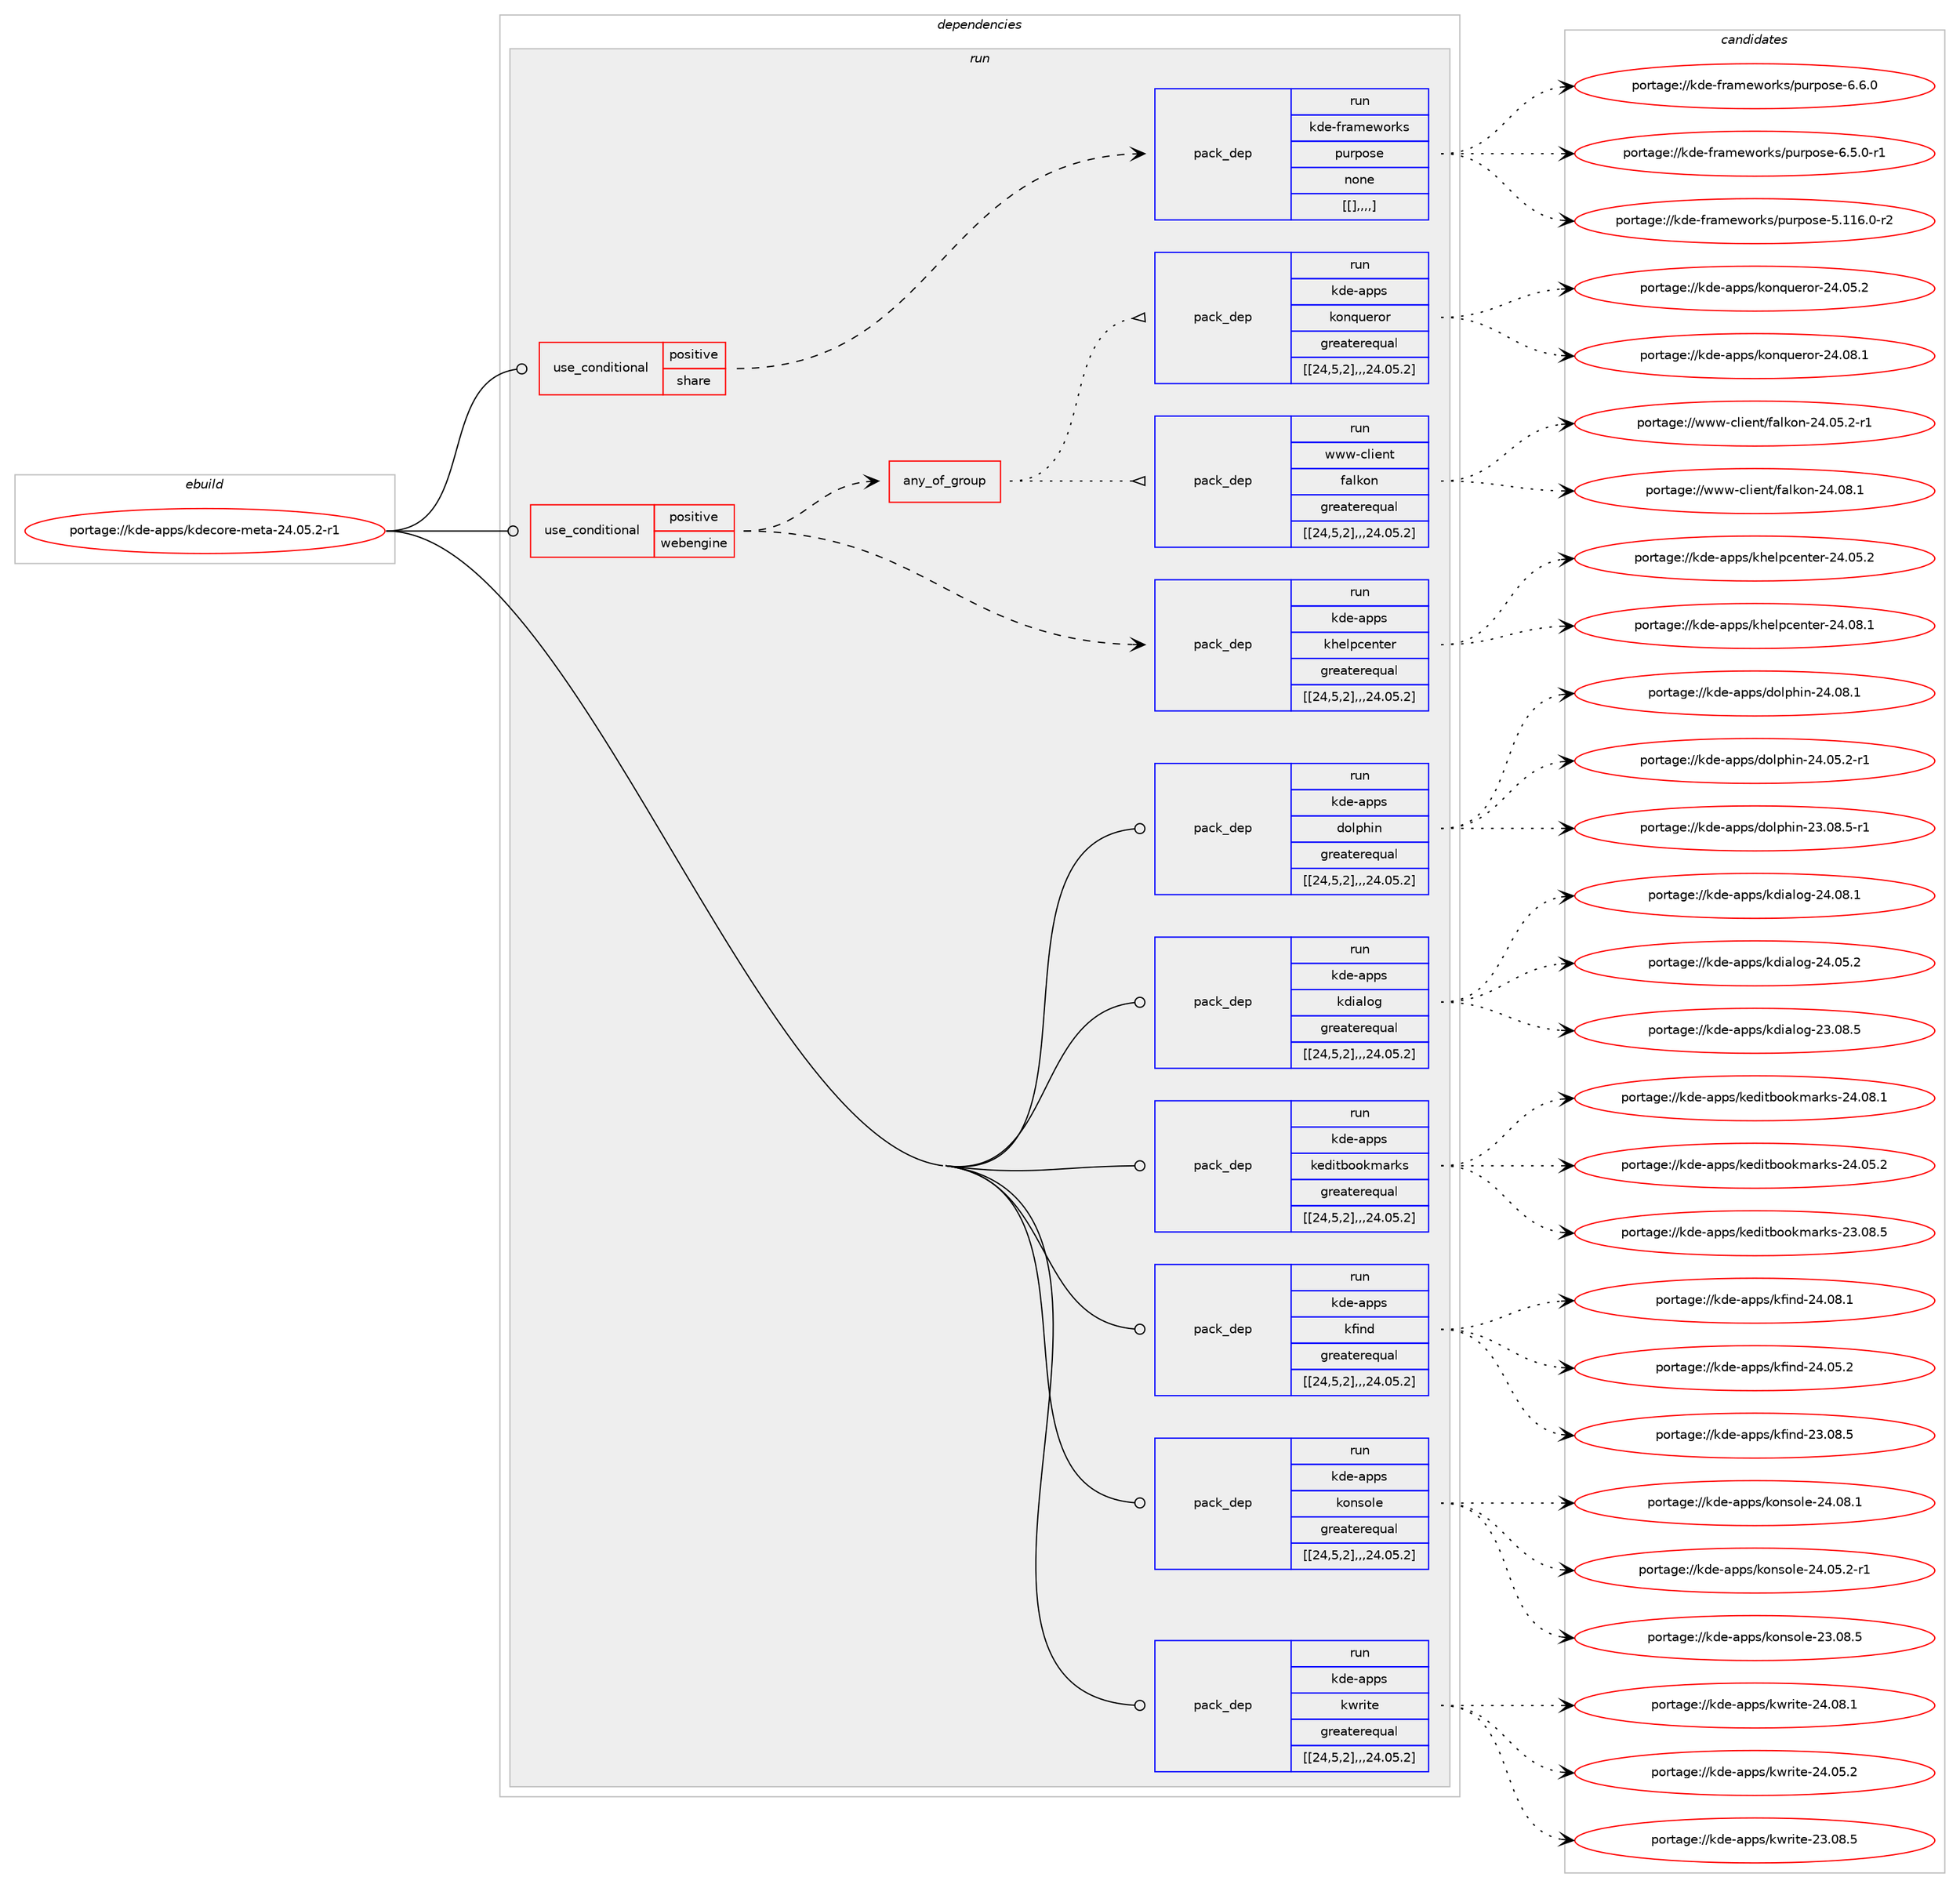 digraph prolog {

# *************
# Graph options
# *************

newrank=true;
concentrate=true;
compound=true;
graph [rankdir=LR,fontname=Helvetica,fontsize=10,ranksep=1.5];#, ranksep=2.5, nodesep=0.2];
edge  [arrowhead=vee];
node  [fontname=Helvetica,fontsize=10];

# **********
# The ebuild
# **********

subgraph cluster_leftcol {
color=gray;
label=<<i>ebuild</i>>;
id [label="portage://kde-apps/kdecore-meta-24.05.2-r1", color=red, width=4, href="../kde-apps/kdecore-meta-24.05.2-r1.svg"];
}

# ****************
# The dependencies
# ****************

subgraph cluster_midcol {
color=gray;
label=<<i>dependencies</i>>;
subgraph cluster_compile {
fillcolor="#eeeeee";
style=filled;
label=<<i>compile</i>>;
}
subgraph cluster_compileandrun {
fillcolor="#eeeeee";
style=filled;
label=<<i>compile and run</i>>;
}
subgraph cluster_run {
fillcolor="#eeeeee";
style=filled;
label=<<i>run</i>>;
subgraph cond69013 {
dependency257139 [label=<<TABLE BORDER="0" CELLBORDER="1" CELLSPACING="0" CELLPADDING="4"><TR><TD ROWSPAN="3" CELLPADDING="10">use_conditional</TD></TR><TR><TD>positive</TD></TR><TR><TD>share</TD></TR></TABLE>>, shape=none, color=red];
subgraph pack186367 {
dependency257140 [label=<<TABLE BORDER="0" CELLBORDER="1" CELLSPACING="0" CELLPADDING="4" WIDTH="220"><TR><TD ROWSPAN="6" CELLPADDING="30">pack_dep</TD></TR><TR><TD WIDTH="110">run</TD></TR><TR><TD>kde-frameworks</TD></TR><TR><TD>purpose</TD></TR><TR><TD>none</TD></TR><TR><TD>[[],,,,]</TD></TR></TABLE>>, shape=none, color=blue];
}
dependency257139:e -> dependency257140:w [weight=20,style="dashed",arrowhead="vee"];
}
id:e -> dependency257139:w [weight=20,style="solid",arrowhead="odot"];
subgraph cond69014 {
dependency257141 [label=<<TABLE BORDER="0" CELLBORDER="1" CELLSPACING="0" CELLPADDING="4"><TR><TD ROWSPAN="3" CELLPADDING="10">use_conditional</TD></TR><TR><TD>positive</TD></TR><TR><TD>webengine</TD></TR></TABLE>>, shape=none, color=red];
subgraph pack186368 {
dependency257142 [label=<<TABLE BORDER="0" CELLBORDER="1" CELLSPACING="0" CELLPADDING="4" WIDTH="220"><TR><TD ROWSPAN="6" CELLPADDING="30">pack_dep</TD></TR><TR><TD WIDTH="110">run</TD></TR><TR><TD>kde-apps</TD></TR><TR><TD>khelpcenter</TD></TR><TR><TD>greaterequal</TD></TR><TR><TD>[[24,5,2],,,24.05.2]</TD></TR></TABLE>>, shape=none, color=blue];
}
dependency257141:e -> dependency257142:w [weight=20,style="dashed",arrowhead="vee"];
subgraph any1599 {
dependency257143 [label=<<TABLE BORDER="0" CELLBORDER="1" CELLSPACING="0" CELLPADDING="4"><TR><TD CELLPADDING="10">any_of_group</TD></TR></TABLE>>, shape=none, color=red];subgraph pack186369 {
dependency257144 [label=<<TABLE BORDER="0" CELLBORDER="1" CELLSPACING="0" CELLPADDING="4" WIDTH="220"><TR><TD ROWSPAN="6" CELLPADDING="30">pack_dep</TD></TR><TR><TD WIDTH="110">run</TD></TR><TR><TD>www-client</TD></TR><TR><TD>falkon</TD></TR><TR><TD>greaterequal</TD></TR><TR><TD>[[24,5,2],,,24.05.2]</TD></TR></TABLE>>, shape=none, color=blue];
}
dependency257143:e -> dependency257144:w [weight=20,style="dotted",arrowhead="oinv"];
subgraph pack186370 {
dependency257145 [label=<<TABLE BORDER="0" CELLBORDER="1" CELLSPACING="0" CELLPADDING="4" WIDTH="220"><TR><TD ROWSPAN="6" CELLPADDING="30">pack_dep</TD></TR><TR><TD WIDTH="110">run</TD></TR><TR><TD>kde-apps</TD></TR><TR><TD>konqueror</TD></TR><TR><TD>greaterequal</TD></TR><TR><TD>[[24,5,2],,,24.05.2]</TD></TR></TABLE>>, shape=none, color=blue];
}
dependency257143:e -> dependency257145:w [weight=20,style="dotted",arrowhead="oinv"];
}
dependency257141:e -> dependency257143:w [weight=20,style="dashed",arrowhead="vee"];
}
id:e -> dependency257141:w [weight=20,style="solid",arrowhead="odot"];
subgraph pack186371 {
dependency257146 [label=<<TABLE BORDER="0" CELLBORDER="1" CELLSPACING="0" CELLPADDING="4" WIDTH="220"><TR><TD ROWSPAN="6" CELLPADDING="30">pack_dep</TD></TR><TR><TD WIDTH="110">run</TD></TR><TR><TD>kde-apps</TD></TR><TR><TD>dolphin</TD></TR><TR><TD>greaterequal</TD></TR><TR><TD>[[24,5,2],,,24.05.2]</TD></TR></TABLE>>, shape=none, color=blue];
}
id:e -> dependency257146:w [weight=20,style="solid",arrowhead="odot"];
subgraph pack186372 {
dependency257147 [label=<<TABLE BORDER="0" CELLBORDER="1" CELLSPACING="0" CELLPADDING="4" WIDTH="220"><TR><TD ROWSPAN="6" CELLPADDING="30">pack_dep</TD></TR><TR><TD WIDTH="110">run</TD></TR><TR><TD>kde-apps</TD></TR><TR><TD>kdialog</TD></TR><TR><TD>greaterequal</TD></TR><TR><TD>[[24,5,2],,,24.05.2]</TD></TR></TABLE>>, shape=none, color=blue];
}
id:e -> dependency257147:w [weight=20,style="solid",arrowhead="odot"];
subgraph pack186373 {
dependency257148 [label=<<TABLE BORDER="0" CELLBORDER="1" CELLSPACING="0" CELLPADDING="4" WIDTH="220"><TR><TD ROWSPAN="6" CELLPADDING="30">pack_dep</TD></TR><TR><TD WIDTH="110">run</TD></TR><TR><TD>kde-apps</TD></TR><TR><TD>keditbookmarks</TD></TR><TR><TD>greaterequal</TD></TR><TR><TD>[[24,5,2],,,24.05.2]</TD></TR></TABLE>>, shape=none, color=blue];
}
id:e -> dependency257148:w [weight=20,style="solid",arrowhead="odot"];
subgraph pack186374 {
dependency257149 [label=<<TABLE BORDER="0" CELLBORDER="1" CELLSPACING="0" CELLPADDING="4" WIDTH="220"><TR><TD ROWSPAN="6" CELLPADDING="30">pack_dep</TD></TR><TR><TD WIDTH="110">run</TD></TR><TR><TD>kde-apps</TD></TR><TR><TD>kfind</TD></TR><TR><TD>greaterequal</TD></TR><TR><TD>[[24,5,2],,,24.05.2]</TD></TR></TABLE>>, shape=none, color=blue];
}
id:e -> dependency257149:w [weight=20,style="solid",arrowhead="odot"];
subgraph pack186375 {
dependency257150 [label=<<TABLE BORDER="0" CELLBORDER="1" CELLSPACING="0" CELLPADDING="4" WIDTH="220"><TR><TD ROWSPAN="6" CELLPADDING="30">pack_dep</TD></TR><TR><TD WIDTH="110">run</TD></TR><TR><TD>kde-apps</TD></TR><TR><TD>konsole</TD></TR><TR><TD>greaterequal</TD></TR><TR><TD>[[24,5,2],,,24.05.2]</TD></TR></TABLE>>, shape=none, color=blue];
}
id:e -> dependency257150:w [weight=20,style="solid",arrowhead="odot"];
subgraph pack186376 {
dependency257151 [label=<<TABLE BORDER="0" CELLBORDER="1" CELLSPACING="0" CELLPADDING="4" WIDTH="220"><TR><TD ROWSPAN="6" CELLPADDING="30">pack_dep</TD></TR><TR><TD WIDTH="110">run</TD></TR><TR><TD>kde-apps</TD></TR><TR><TD>kwrite</TD></TR><TR><TD>greaterequal</TD></TR><TR><TD>[[24,5,2],,,24.05.2]</TD></TR></TABLE>>, shape=none, color=blue];
}
id:e -> dependency257151:w [weight=20,style="solid",arrowhead="odot"];
}
}

# **************
# The candidates
# **************

subgraph cluster_choices {
rank=same;
color=gray;
label=<<i>candidates</i>>;

subgraph choice186367 {
color=black;
nodesep=1;
choice107100101451021149710910111911111410711547112117114112111115101455446544648 [label="portage://kde-frameworks/purpose-6.6.0", color=red, width=4,href="../kde-frameworks/purpose-6.6.0.svg"];
choice1071001014510211497109101119111114107115471121171141121111151014554465346484511449 [label="portage://kde-frameworks/purpose-6.5.0-r1", color=red, width=4,href="../kde-frameworks/purpose-6.5.0-r1.svg"];
choice10710010145102114971091011191111141071154711211711411211111510145534649495446484511450 [label="portage://kde-frameworks/purpose-5.116.0-r2", color=red, width=4,href="../kde-frameworks/purpose-5.116.0-r2.svg"];
dependency257140:e -> choice107100101451021149710910111911111410711547112117114112111115101455446544648:w [style=dotted,weight="100"];
dependency257140:e -> choice1071001014510211497109101119111114107115471121171141121111151014554465346484511449:w [style=dotted,weight="100"];
dependency257140:e -> choice10710010145102114971091011191111141071154711211711411211111510145534649495446484511450:w [style=dotted,weight="100"];
}
subgraph choice186368 {
color=black;
nodesep=1;
choice107100101459711211211547107104101108112991011101161011144550524648564649 [label="portage://kde-apps/khelpcenter-24.08.1", color=red, width=4,href="../kde-apps/khelpcenter-24.08.1.svg"];
choice107100101459711211211547107104101108112991011101161011144550524648534650 [label="portage://kde-apps/khelpcenter-24.05.2", color=red, width=4,href="../kde-apps/khelpcenter-24.05.2.svg"];
dependency257142:e -> choice107100101459711211211547107104101108112991011101161011144550524648564649:w [style=dotted,weight="100"];
dependency257142:e -> choice107100101459711211211547107104101108112991011101161011144550524648534650:w [style=dotted,weight="100"];
}
subgraph choice186369 {
color=black;
nodesep=1;
choice119119119459910810510111011647102971081071111104550524648564649 [label="portage://www-client/falkon-24.08.1", color=red, width=4,href="../www-client/falkon-24.08.1.svg"];
choice1191191194599108105101110116471029710810711111045505246485346504511449 [label="portage://www-client/falkon-24.05.2-r1", color=red, width=4,href="../www-client/falkon-24.05.2-r1.svg"];
dependency257144:e -> choice119119119459910810510111011647102971081071111104550524648564649:w [style=dotted,weight="100"];
dependency257144:e -> choice1191191194599108105101110116471029710810711111045505246485346504511449:w [style=dotted,weight="100"];
}
subgraph choice186370 {
color=black;
nodesep=1;
choice1071001014597112112115471071111101131171011141111144550524648564649 [label="portage://kde-apps/konqueror-24.08.1", color=red, width=4,href="../kde-apps/konqueror-24.08.1.svg"];
choice1071001014597112112115471071111101131171011141111144550524648534650 [label="portage://kde-apps/konqueror-24.05.2", color=red, width=4,href="../kde-apps/konqueror-24.05.2.svg"];
dependency257145:e -> choice1071001014597112112115471071111101131171011141111144550524648564649:w [style=dotted,weight="100"];
dependency257145:e -> choice1071001014597112112115471071111101131171011141111144550524648534650:w [style=dotted,weight="100"];
}
subgraph choice186371 {
color=black;
nodesep=1;
choice1071001014597112112115471001111081121041051104550524648564649 [label="portage://kde-apps/dolphin-24.08.1", color=red, width=4,href="../kde-apps/dolphin-24.08.1.svg"];
choice10710010145971121121154710011110811210410511045505246485346504511449 [label="portage://kde-apps/dolphin-24.05.2-r1", color=red, width=4,href="../kde-apps/dolphin-24.05.2-r1.svg"];
choice10710010145971121121154710011110811210410511045505146485646534511449 [label="portage://kde-apps/dolphin-23.08.5-r1", color=red, width=4,href="../kde-apps/dolphin-23.08.5-r1.svg"];
dependency257146:e -> choice1071001014597112112115471001111081121041051104550524648564649:w [style=dotted,weight="100"];
dependency257146:e -> choice10710010145971121121154710011110811210410511045505246485346504511449:w [style=dotted,weight="100"];
dependency257146:e -> choice10710010145971121121154710011110811210410511045505146485646534511449:w [style=dotted,weight="100"];
}
subgraph choice186372 {
color=black;
nodesep=1;
choice107100101459711211211547107100105971081111034550524648564649 [label="portage://kde-apps/kdialog-24.08.1", color=red, width=4,href="../kde-apps/kdialog-24.08.1.svg"];
choice107100101459711211211547107100105971081111034550524648534650 [label="portage://kde-apps/kdialog-24.05.2", color=red, width=4,href="../kde-apps/kdialog-24.05.2.svg"];
choice107100101459711211211547107100105971081111034550514648564653 [label="portage://kde-apps/kdialog-23.08.5", color=red, width=4,href="../kde-apps/kdialog-23.08.5.svg"];
dependency257147:e -> choice107100101459711211211547107100105971081111034550524648564649:w [style=dotted,weight="100"];
dependency257147:e -> choice107100101459711211211547107100105971081111034550524648534650:w [style=dotted,weight="100"];
dependency257147:e -> choice107100101459711211211547107100105971081111034550514648564653:w [style=dotted,weight="100"];
}
subgraph choice186373 {
color=black;
nodesep=1;
choice10710010145971121121154710710110010511698111111107109971141071154550524648564649 [label="portage://kde-apps/keditbookmarks-24.08.1", color=red, width=4,href="../kde-apps/keditbookmarks-24.08.1.svg"];
choice10710010145971121121154710710110010511698111111107109971141071154550524648534650 [label="portage://kde-apps/keditbookmarks-24.05.2", color=red, width=4,href="../kde-apps/keditbookmarks-24.05.2.svg"];
choice10710010145971121121154710710110010511698111111107109971141071154550514648564653 [label="portage://kde-apps/keditbookmarks-23.08.5", color=red, width=4,href="../kde-apps/keditbookmarks-23.08.5.svg"];
dependency257148:e -> choice10710010145971121121154710710110010511698111111107109971141071154550524648564649:w [style=dotted,weight="100"];
dependency257148:e -> choice10710010145971121121154710710110010511698111111107109971141071154550524648534650:w [style=dotted,weight="100"];
dependency257148:e -> choice10710010145971121121154710710110010511698111111107109971141071154550514648564653:w [style=dotted,weight="100"];
}
subgraph choice186374 {
color=black;
nodesep=1;
choice1071001014597112112115471071021051101004550524648564649 [label="portage://kde-apps/kfind-24.08.1", color=red, width=4,href="../kde-apps/kfind-24.08.1.svg"];
choice1071001014597112112115471071021051101004550524648534650 [label="portage://kde-apps/kfind-24.05.2", color=red, width=4,href="../kde-apps/kfind-24.05.2.svg"];
choice1071001014597112112115471071021051101004550514648564653 [label="portage://kde-apps/kfind-23.08.5", color=red, width=4,href="../kde-apps/kfind-23.08.5.svg"];
dependency257149:e -> choice1071001014597112112115471071021051101004550524648564649:w [style=dotted,weight="100"];
dependency257149:e -> choice1071001014597112112115471071021051101004550524648534650:w [style=dotted,weight="100"];
dependency257149:e -> choice1071001014597112112115471071021051101004550514648564653:w [style=dotted,weight="100"];
}
subgraph choice186375 {
color=black;
nodesep=1;
choice1071001014597112112115471071111101151111081014550524648564649 [label="portage://kde-apps/konsole-24.08.1", color=red, width=4,href="../kde-apps/konsole-24.08.1.svg"];
choice10710010145971121121154710711111011511110810145505246485346504511449 [label="portage://kde-apps/konsole-24.05.2-r1", color=red, width=4,href="../kde-apps/konsole-24.05.2-r1.svg"];
choice1071001014597112112115471071111101151111081014550514648564653 [label="portage://kde-apps/konsole-23.08.5", color=red, width=4,href="../kde-apps/konsole-23.08.5.svg"];
dependency257150:e -> choice1071001014597112112115471071111101151111081014550524648564649:w [style=dotted,weight="100"];
dependency257150:e -> choice10710010145971121121154710711111011511110810145505246485346504511449:w [style=dotted,weight="100"];
dependency257150:e -> choice1071001014597112112115471071111101151111081014550514648564653:w [style=dotted,weight="100"];
}
subgraph choice186376 {
color=black;
nodesep=1;
choice1071001014597112112115471071191141051161014550524648564649 [label="portage://kde-apps/kwrite-24.08.1", color=red, width=4,href="../kde-apps/kwrite-24.08.1.svg"];
choice1071001014597112112115471071191141051161014550524648534650 [label="portage://kde-apps/kwrite-24.05.2", color=red, width=4,href="../kde-apps/kwrite-24.05.2.svg"];
choice1071001014597112112115471071191141051161014550514648564653 [label="portage://kde-apps/kwrite-23.08.5", color=red, width=4,href="../kde-apps/kwrite-23.08.5.svg"];
dependency257151:e -> choice1071001014597112112115471071191141051161014550524648564649:w [style=dotted,weight="100"];
dependency257151:e -> choice1071001014597112112115471071191141051161014550524648534650:w [style=dotted,weight="100"];
dependency257151:e -> choice1071001014597112112115471071191141051161014550514648564653:w [style=dotted,weight="100"];
}
}

}
